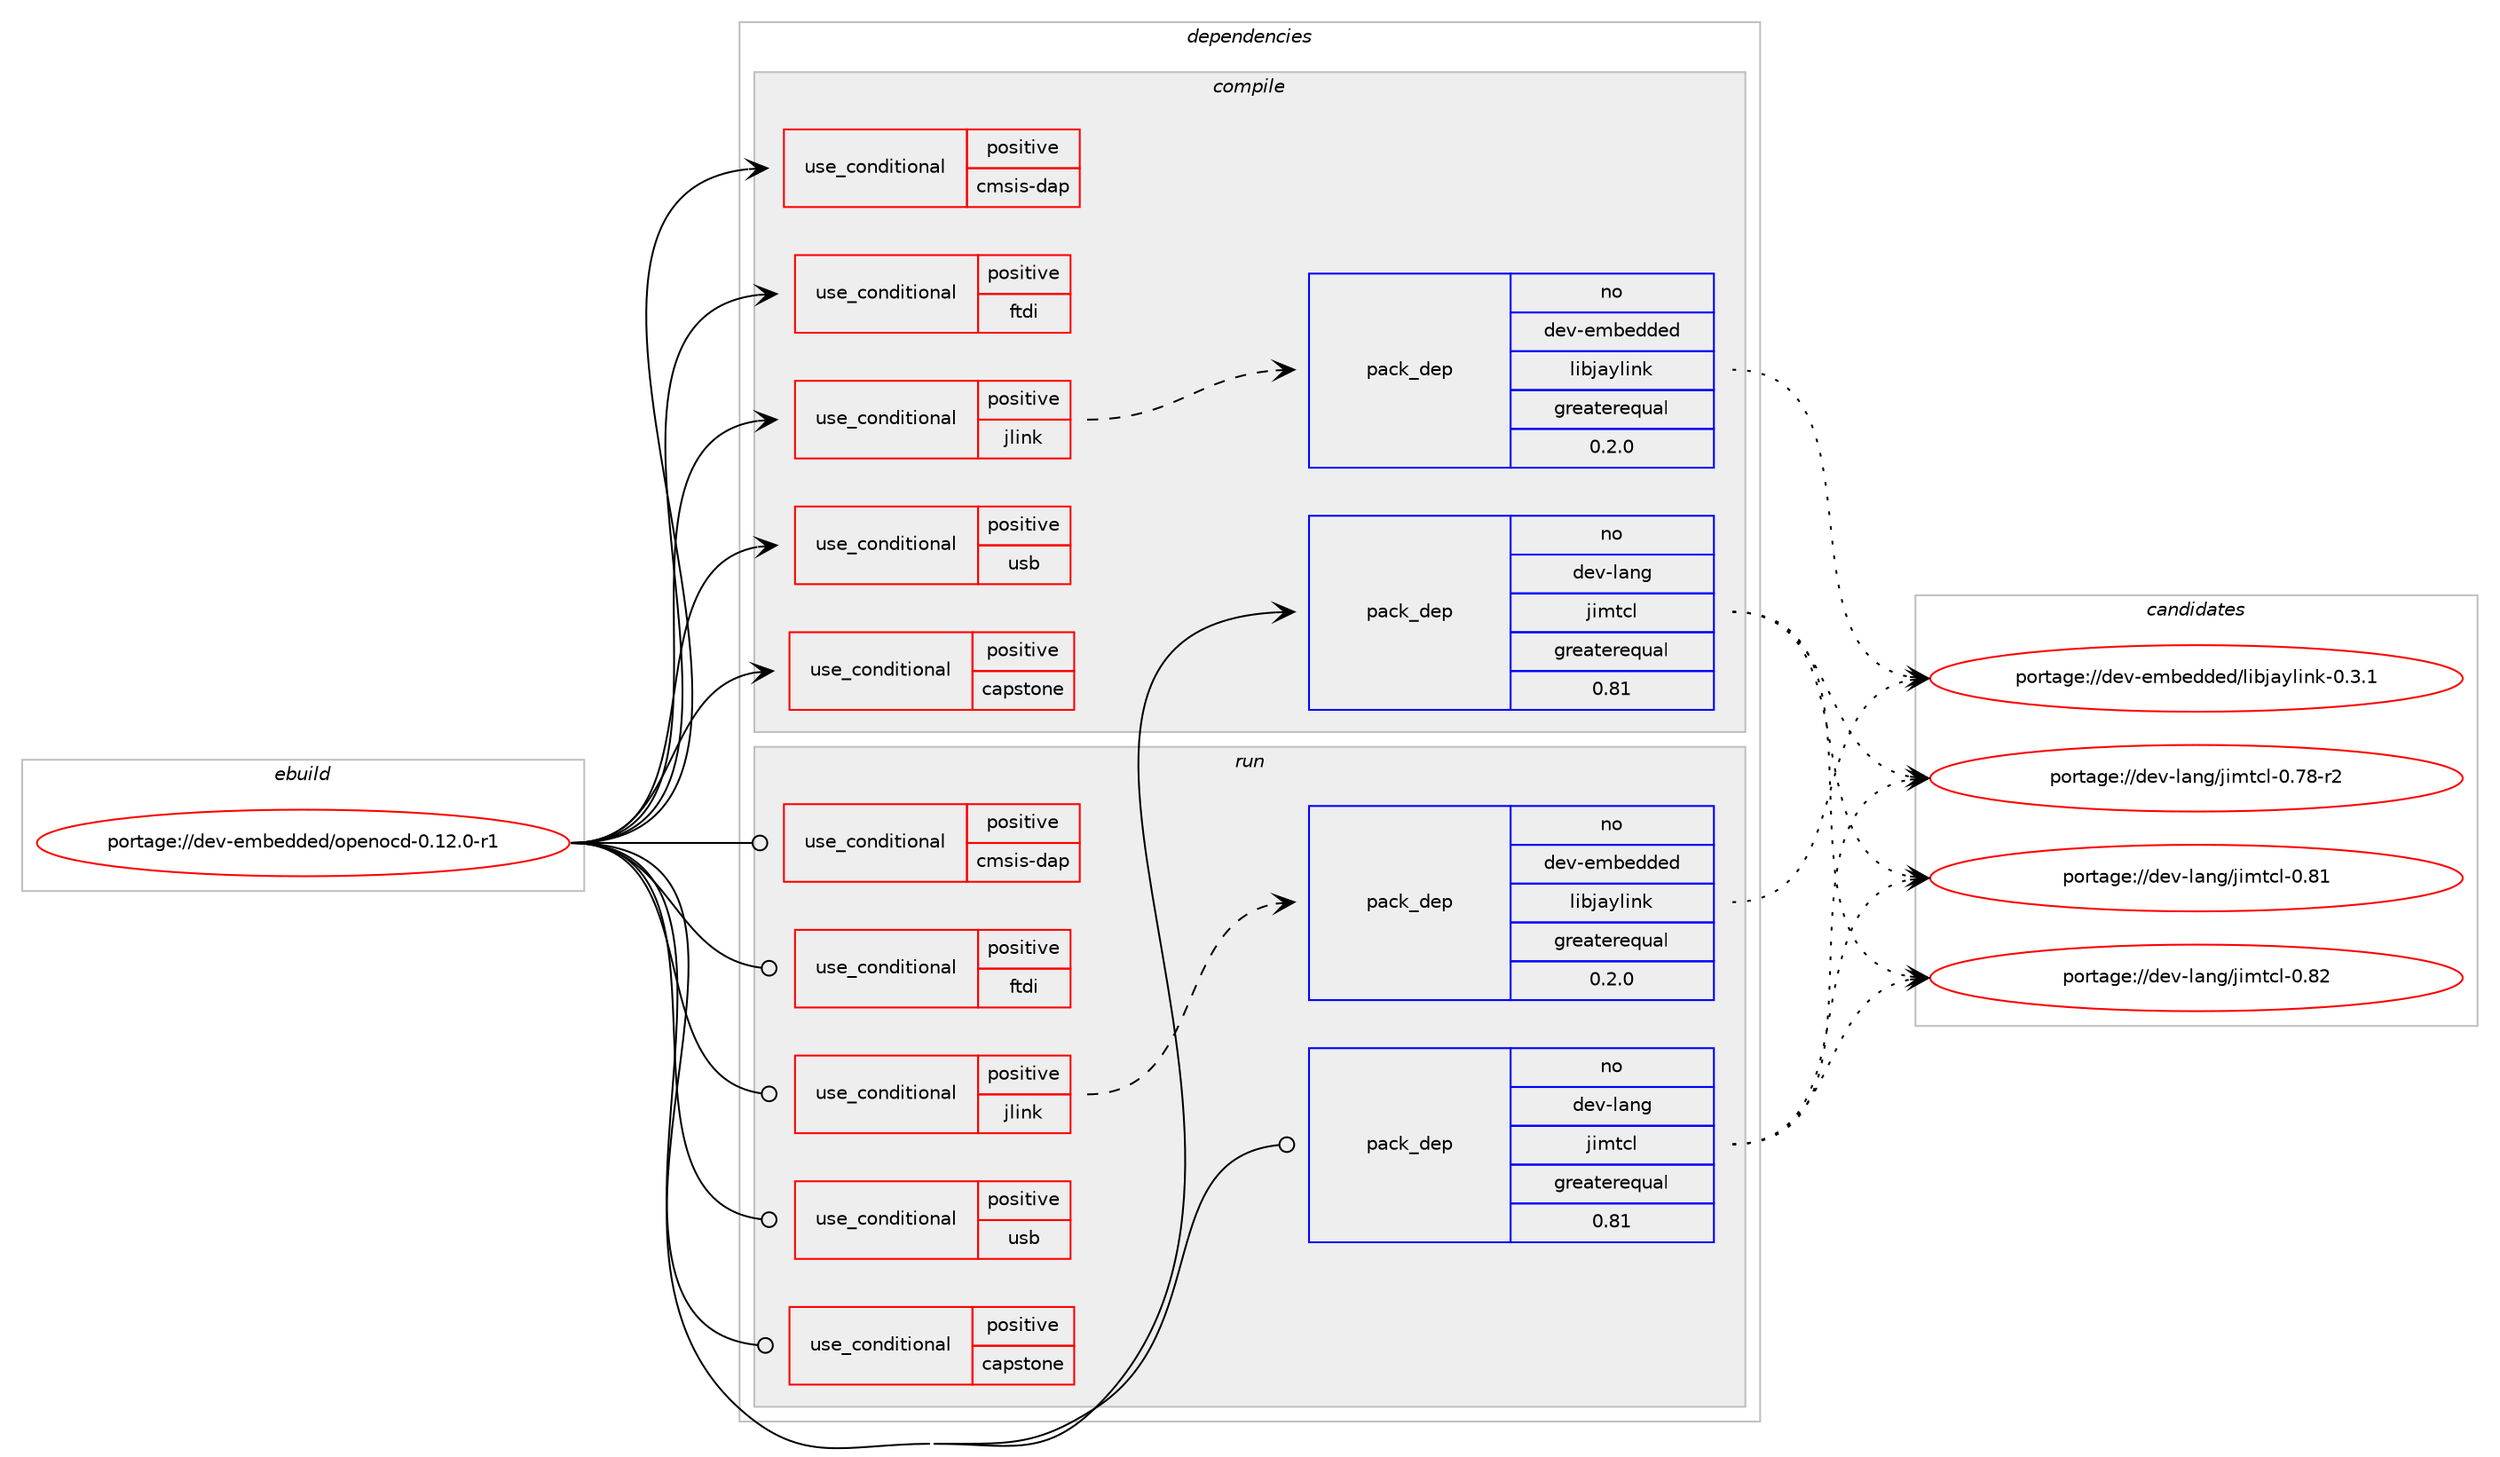 digraph prolog {

# *************
# Graph options
# *************

newrank=true;
concentrate=true;
compound=true;
graph [rankdir=LR,fontname=Helvetica,fontsize=10,ranksep=1.5];#, ranksep=2.5, nodesep=0.2];
edge  [arrowhead=vee];
node  [fontname=Helvetica,fontsize=10];

# **********
# The ebuild
# **********

subgraph cluster_leftcol {
color=gray;
rank=same;
label=<<i>ebuild</i>>;
id [label="portage://dev-embedded/openocd-0.12.0-r1", color=red, width=4, href="../dev-embedded/openocd-0.12.0-r1.svg"];
}

# ****************
# The dependencies
# ****************

subgraph cluster_midcol {
color=gray;
label=<<i>dependencies</i>>;
subgraph cluster_compile {
fillcolor="#eeeeee";
style=filled;
label=<<i>compile</i>>;
subgraph cond18877 {
dependency33191 [label=<<TABLE BORDER="0" CELLBORDER="1" CELLSPACING="0" CELLPADDING="4"><TR><TD ROWSPAN="3" CELLPADDING="10">use_conditional</TD></TR><TR><TD>positive</TD></TR><TR><TD>capstone</TD></TR></TABLE>>, shape=none, color=red];
# *** BEGIN UNKNOWN DEPENDENCY TYPE (TODO) ***
# dependency33191 -> package_dependency(portage://dev-embedded/openocd-0.12.0-r1,install,no,dev-libs,capstone,none,[,,],[],[])
# *** END UNKNOWN DEPENDENCY TYPE (TODO) ***

}
id:e -> dependency33191:w [weight=20,style="solid",arrowhead="vee"];
subgraph cond18878 {
dependency33192 [label=<<TABLE BORDER="0" CELLBORDER="1" CELLSPACING="0" CELLPADDING="4"><TR><TD ROWSPAN="3" CELLPADDING="10">use_conditional</TD></TR><TR><TD>positive</TD></TR><TR><TD>cmsis-dap</TD></TR></TABLE>>, shape=none, color=red];
# *** BEGIN UNKNOWN DEPENDENCY TYPE (TODO) ***
# dependency33192 -> package_dependency(portage://dev-embedded/openocd-0.12.0-r1,install,no,dev-libs,hidapi,none,[,,],[],[])
# *** END UNKNOWN DEPENDENCY TYPE (TODO) ***

}
id:e -> dependency33192:w [weight=20,style="solid",arrowhead="vee"];
subgraph cond18879 {
dependency33193 [label=<<TABLE BORDER="0" CELLBORDER="1" CELLSPACING="0" CELLPADDING="4"><TR><TD ROWSPAN="3" CELLPADDING="10">use_conditional</TD></TR><TR><TD>positive</TD></TR><TR><TD>ftdi</TD></TR></TABLE>>, shape=none, color=red];
# *** BEGIN UNKNOWN DEPENDENCY TYPE (TODO) ***
# dependency33193 -> package_dependency(portage://dev-embedded/openocd-0.12.0-r1,install,no,dev-embedded,libftdi,none,[,,],any_same_slot,[])
# *** END UNKNOWN DEPENDENCY TYPE (TODO) ***

}
id:e -> dependency33193:w [weight=20,style="solid",arrowhead="vee"];
subgraph cond18880 {
dependency33194 [label=<<TABLE BORDER="0" CELLBORDER="1" CELLSPACING="0" CELLPADDING="4"><TR><TD ROWSPAN="3" CELLPADDING="10">use_conditional</TD></TR><TR><TD>positive</TD></TR><TR><TD>jlink</TD></TR></TABLE>>, shape=none, color=red];
subgraph pack13392 {
dependency33195 [label=<<TABLE BORDER="0" CELLBORDER="1" CELLSPACING="0" CELLPADDING="4" WIDTH="220"><TR><TD ROWSPAN="6" CELLPADDING="30">pack_dep</TD></TR><TR><TD WIDTH="110">no</TD></TR><TR><TD>dev-embedded</TD></TR><TR><TD>libjaylink</TD></TR><TR><TD>greaterequal</TD></TR><TR><TD>0.2.0</TD></TR></TABLE>>, shape=none, color=blue];
}
dependency33194:e -> dependency33195:w [weight=20,style="dashed",arrowhead="vee"];
}
id:e -> dependency33194:w [weight=20,style="solid",arrowhead="vee"];
subgraph cond18881 {
dependency33196 [label=<<TABLE BORDER="0" CELLBORDER="1" CELLSPACING="0" CELLPADDING="4"><TR><TD ROWSPAN="3" CELLPADDING="10">use_conditional</TD></TR><TR><TD>positive</TD></TR><TR><TD>usb</TD></TR></TABLE>>, shape=none, color=red];
# *** BEGIN UNKNOWN DEPENDENCY TYPE (TODO) ***
# dependency33196 -> package_dependency(portage://dev-embedded/openocd-0.12.0-r1,install,no,virtual,libusb,none,[,,],[slot(1)],[])
# *** END UNKNOWN DEPENDENCY TYPE (TODO) ***

}
id:e -> dependency33196:w [weight=20,style="solid",arrowhead="vee"];
# *** BEGIN UNKNOWN DEPENDENCY TYPE (TODO) ***
# id -> package_dependency(portage://dev-embedded/openocd-0.12.0-r1,install,no,acct-group,plugdev,none,[,,],[],[])
# *** END UNKNOWN DEPENDENCY TYPE (TODO) ***

subgraph pack13393 {
dependency33197 [label=<<TABLE BORDER="0" CELLBORDER="1" CELLSPACING="0" CELLPADDING="4" WIDTH="220"><TR><TD ROWSPAN="6" CELLPADDING="30">pack_dep</TD></TR><TR><TD WIDTH="110">no</TD></TR><TR><TD>dev-lang</TD></TR><TR><TD>jimtcl</TD></TR><TR><TD>greaterequal</TD></TR><TR><TD>0.81</TD></TR></TABLE>>, shape=none, color=blue];
}
id:e -> dependency33197:w [weight=20,style="solid",arrowhead="vee"];
# *** BEGIN UNKNOWN DEPENDENCY TYPE (TODO) ***
# id -> package_dependency(portage://dev-embedded/openocd-0.12.0-r1,install,no,dev-libs,libgpiod,none,[,,],[slot(0),subslot(2)],[])
# *** END UNKNOWN DEPENDENCY TYPE (TODO) ***

}
subgraph cluster_compileandrun {
fillcolor="#eeeeee";
style=filled;
label=<<i>compile and run</i>>;
}
subgraph cluster_run {
fillcolor="#eeeeee";
style=filled;
label=<<i>run</i>>;
subgraph cond18882 {
dependency33198 [label=<<TABLE BORDER="0" CELLBORDER="1" CELLSPACING="0" CELLPADDING="4"><TR><TD ROWSPAN="3" CELLPADDING="10">use_conditional</TD></TR><TR><TD>positive</TD></TR><TR><TD>capstone</TD></TR></TABLE>>, shape=none, color=red];
# *** BEGIN UNKNOWN DEPENDENCY TYPE (TODO) ***
# dependency33198 -> package_dependency(portage://dev-embedded/openocd-0.12.0-r1,run,no,dev-libs,capstone,none,[,,],[],[])
# *** END UNKNOWN DEPENDENCY TYPE (TODO) ***

}
id:e -> dependency33198:w [weight=20,style="solid",arrowhead="odot"];
subgraph cond18883 {
dependency33199 [label=<<TABLE BORDER="0" CELLBORDER="1" CELLSPACING="0" CELLPADDING="4"><TR><TD ROWSPAN="3" CELLPADDING="10">use_conditional</TD></TR><TR><TD>positive</TD></TR><TR><TD>cmsis-dap</TD></TR></TABLE>>, shape=none, color=red];
# *** BEGIN UNKNOWN DEPENDENCY TYPE (TODO) ***
# dependency33199 -> package_dependency(portage://dev-embedded/openocd-0.12.0-r1,run,no,dev-libs,hidapi,none,[,,],[],[])
# *** END UNKNOWN DEPENDENCY TYPE (TODO) ***

}
id:e -> dependency33199:w [weight=20,style="solid",arrowhead="odot"];
subgraph cond18884 {
dependency33200 [label=<<TABLE BORDER="0" CELLBORDER="1" CELLSPACING="0" CELLPADDING="4"><TR><TD ROWSPAN="3" CELLPADDING="10">use_conditional</TD></TR><TR><TD>positive</TD></TR><TR><TD>ftdi</TD></TR></TABLE>>, shape=none, color=red];
# *** BEGIN UNKNOWN DEPENDENCY TYPE (TODO) ***
# dependency33200 -> package_dependency(portage://dev-embedded/openocd-0.12.0-r1,run,no,dev-embedded,libftdi,none,[,,],any_same_slot,[])
# *** END UNKNOWN DEPENDENCY TYPE (TODO) ***

}
id:e -> dependency33200:w [weight=20,style="solid",arrowhead="odot"];
subgraph cond18885 {
dependency33201 [label=<<TABLE BORDER="0" CELLBORDER="1" CELLSPACING="0" CELLPADDING="4"><TR><TD ROWSPAN="3" CELLPADDING="10">use_conditional</TD></TR><TR><TD>positive</TD></TR><TR><TD>jlink</TD></TR></TABLE>>, shape=none, color=red];
subgraph pack13394 {
dependency33202 [label=<<TABLE BORDER="0" CELLBORDER="1" CELLSPACING="0" CELLPADDING="4" WIDTH="220"><TR><TD ROWSPAN="6" CELLPADDING="30">pack_dep</TD></TR><TR><TD WIDTH="110">no</TD></TR><TR><TD>dev-embedded</TD></TR><TR><TD>libjaylink</TD></TR><TR><TD>greaterequal</TD></TR><TR><TD>0.2.0</TD></TR></TABLE>>, shape=none, color=blue];
}
dependency33201:e -> dependency33202:w [weight=20,style="dashed",arrowhead="vee"];
}
id:e -> dependency33201:w [weight=20,style="solid",arrowhead="odot"];
subgraph cond18886 {
dependency33203 [label=<<TABLE BORDER="0" CELLBORDER="1" CELLSPACING="0" CELLPADDING="4"><TR><TD ROWSPAN="3" CELLPADDING="10">use_conditional</TD></TR><TR><TD>positive</TD></TR><TR><TD>usb</TD></TR></TABLE>>, shape=none, color=red];
# *** BEGIN UNKNOWN DEPENDENCY TYPE (TODO) ***
# dependency33203 -> package_dependency(portage://dev-embedded/openocd-0.12.0-r1,run,no,virtual,libusb,none,[,,],[slot(1)],[])
# *** END UNKNOWN DEPENDENCY TYPE (TODO) ***

}
id:e -> dependency33203:w [weight=20,style="solid",arrowhead="odot"];
# *** BEGIN UNKNOWN DEPENDENCY TYPE (TODO) ***
# id -> package_dependency(portage://dev-embedded/openocd-0.12.0-r1,run,no,acct-group,plugdev,none,[,,],[],[])
# *** END UNKNOWN DEPENDENCY TYPE (TODO) ***

subgraph pack13395 {
dependency33204 [label=<<TABLE BORDER="0" CELLBORDER="1" CELLSPACING="0" CELLPADDING="4" WIDTH="220"><TR><TD ROWSPAN="6" CELLPADDING="30">pack_dep</TD></TR><TR><TD WIDTH="110">no</TD></TR><TR><TD>dev-lang</TD></TR><TR><TD>jimtcl</TD></TR><TR><TD>greaterequal</TD></TR><TR><TD>0.81</TD></TR></TABLE>>, shape=none, color=blue];
}
id:e -> dependency33204:w [weight=20,style="solid",arrowhead="odot"];
# *** BEGIN UNKNOWN DEPENDENCY TYPE (TODO) ***
# id -> package_dependency(portage://dev-embedded/openocd-0.12.0-r1,run,no,dev-libs,libgpiod,none,[,,],[slot(0),subslot(2)],[])
# *** END UNKNOWN DEPENDENCY TYPE (TODO) ***

}
}

# **************
# The candidates
# **************

subgraph cluster_choices {
rank=same;
color=gray;
label=<<i>candidates</i>>;

subgraph choice13392 {
color=black;
nodesep=1;
choice1001011184510110998101100100101100471081059810697121108105110107454846514649 [label="portage://dev-embedded/libjaylink-0.3.1", color=red, width=4,href="../dev-embedded/libjaylink-0.3.1.svg"];
dependency33195:e -> choice1001011184510110998101100100101100471081059810697121108105110107454846514649:w [style=dotted,weight="100"];
}
subgraph choice13393 {
color=black;
nodesep=1;
choice1001011184510897110103471061051091169910845484655564511450 [label="portage://dev-lang/jimtcl-0.78-r2", color=red, width=4,href="../dev-lang/jimtcl-0.78-r2.svg"];
choice100101118451089711010347106105109116991084548465649 [label="portage://dev-lang/jimtcl-0.81", color=red, width=4,href="../dev-lang/jimtcl-0.81.svg"];
choice100101118451089711010347106105109116991084548465650 [label="portage://dev-lang/jimtcl-0.82", color=red, width=4,href="../dev-lang/jimtcl-0.82.svg"];
dependency33197:e -> choice1001011184510897110103471061051091169910845484655564511450:w [style=dotted,weight="100"];
dependency33197:e -> choice100101118451089711010347106105109116991084548465649:w [style=dotted,weight="100"];
dependency33197:e -> choice100101118451089711010347106105109116991084548465650:w [style=dotted,weight="100"];
}
subgraph choice13394 {
color=black;
nodesep=1;
choice1001011184510110998101100100101100471081059810697121108105110107454846514649 [label="portage://dev-embedded/libjaylink-0.3.1", color=red, width=4,href="../dev-embedded/libjaylink-0.3.1.svg"];
dependency33202:e -> choice1001011184510110998101100100101100471081059810697121108105110107454846514649:w [style=dotted,weight="100"];
}
subgraph choice13395 {
color=black;
nodesep=1;
choice1001011184510897110103471061051091169910845484655564511450 [label="portage://dev-lang/jimtcl-0.78-r2", color=red, width=4,href="../dev-lang/jimtcl-0.78-r2.svg"];
choice100101118451089711010347106105109116991084548465649 [label="portage://dev-lang/jimtcl-0.81", color=red, width=4,href="../dev-lang/jimtcl-0.81.svg"];
choice100101118451089711010347106105109116991084548465650 [label="portage://dev-lang/jimtcl-0.82", color=red, width=4,href="../dev-lang/jimtcl-0.82.svg"];
dependency33204:e -> choice1001011184510897110103471061051091169910845484655564511450:w [style=dotted,weight="100"];
dependency33204:e -> choice100101118451089711010347106105109116991084548465649:w [style=dotted,weight="100"];
dependency33204:e -> choice100101118451089711010347106105109116991084548465650:w [style=dotted,weight="100"];
}
}

}

